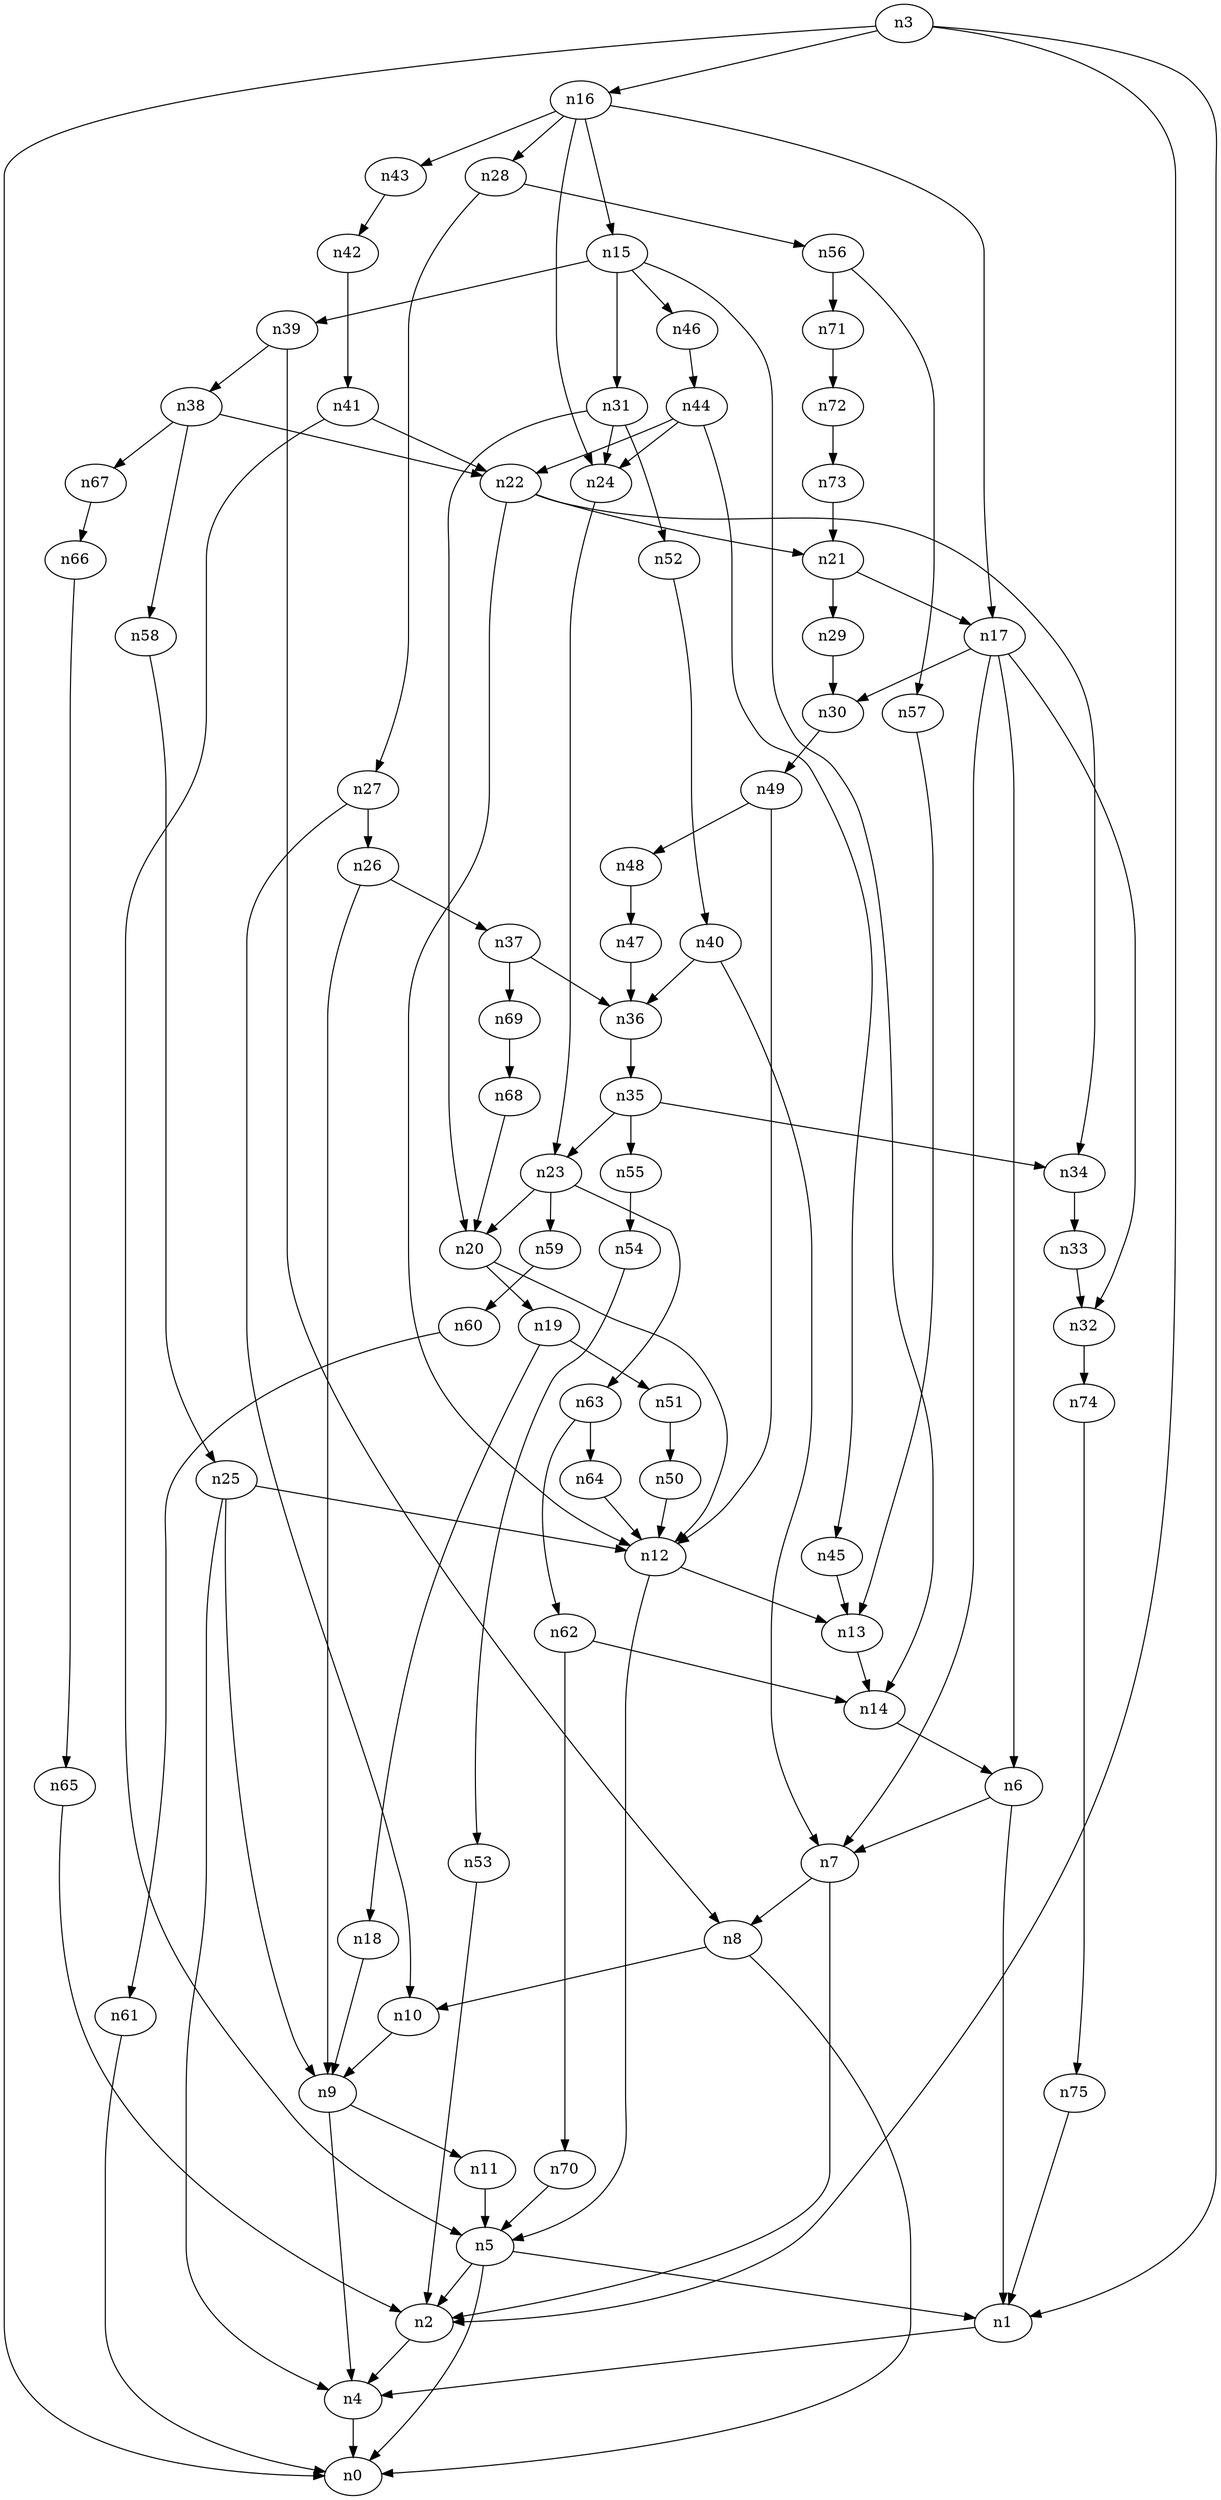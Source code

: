 digraph G {
	n1 -> n4	 [_graphml_id=e4];
	n2 -> n4	 [_graphml_id=e7];
	n3 -> n0	 [_graphml_id=e0];
	n3 -> n1	 [_graphml_id=e3];
	n3 -> n2	 [_graphml_id=e6];
	n3 -> n16	 [_graphml_id=e25];
	n4 -> n0	 [_graphml_id=e1];
	n5 -> n0	 [_graphml_id=e2];
	n5 -> n1	 [_graphml_id=e5];
	n5 -> n2	 [_graphml_id=e8];
	n6 -> n1	 [_graphml_id=e9];
	n6 -> n7	 [_graphml_id=e10];
	n7 -> n2	 [_graphml_id=e18];
	n7 -> n8	 [_graphml_id=e11];
	n8 -> n0	 [_graphml_id=e12];
	n8 -> n10	 [_graphml_id=e15];
	n9 -> n4	 [_graphml_id=e13];
	n9 -> n11	 [_graphml_id=e16];
	n10 -> n9	 [_graphml_id=e14];
	n11 -> n5	 [_graphml_id=e17];
	n12 -> n5	 [_graphml_id=e19];
	n12 -> n13	 [_graphml_id=e20];
	n13 -> n14	 [_graphml_id=e21];
	n14 -> n6	 [_graphml_id=e22];
	n15 -> n14	 [_graphml_id=e23];
	n15 -> n31	 [_graphml_id=e115];
	n15 -> n39	 [_graphml_id=e61];
	n15 -> n46	 [_graphml_id=e72];
	n16 -> n15	 [_graphml_id=e24];
	n16 -> n17	 [_graphml_id=e26];
	n16 -> n24	 [_graphml_id=e37];
	n16 -> n28	 [_graphml_id=e44];
	n16 -> n43	 [_graphml_id=e68];
	n17 -> n6	 [_graphml_id=e27];
	n17 -> n7	 [_graphml_id=e64];
	n17 -> n30	 [_graphml_id=e47];
	n17 -> n32	 [_graphml_id=e51];
	n18 -> n9	 [_graphml_id=e28];
	n19 -> n18	 [_graphml_id=e29];
	n19 -> n51	 [_graphml_id=e81];
	n20 -> n12	 [_graphml_id=e31];
	n20 -> n19	 [_graphml_id=e30];
	n21 -> n17	 [_graphml_id=e32];
	n21 -> n29	 [_graphml_id=e45];
	n22 -> n12	 [_graphml_id=e34];
	n22 -> n21	 [_graphml_id=e33];
	n22 -> n34	 [_graphml_id=e54];
	n23 -> n20	 [_graphml_id=e35];
	n23 -> n59	 [_graphml_id=e95];
	n23 -> n63	 [_graphml_id=e101];
	n24 -> n23	 [_graphml_id=e36];
	n25 -> n4	 [_graphml_id=e40];
	n25 -> n9	 [_graphml_id=e39];
	n25 -> n12	 [_graphml_id=e38];
	n26 -> n9	 [_graphml_id=e41];
	n26 -> n37	 [_graphml_id=e58];
	n27 -> n10	 [_graphml_id=e50];
	n27 -> n26	 [_graphml_id=e42];
	n28 -> n27	 [_graphml_id=e43];
	n28 -> n56	 [_graphml_id=e89];
	n29 -> n30	 [_graphml_id=e46];
	n30 -> n49	 [_graphml_id=e114];
	n31 -> n20	 [_graphml_id=e49];
	n31 -> n24	 [_graphml_id=e48];
	n31 -> n52	 [_graphml_id=e82];
	n32 -> n74	 [_graphml_id=e120];
	n33 -> n32	 [_graphml_id=e52];
	n34 -> n33	 [_graphml_id=e53];
	n35 -> n23	 [_graphml_id=e55];
	n35 -> n34	 [_graphml_id=e94];
	n35 -> n55	 [_graphml_id=e88];
	n36 -> n35	 [_graphml_id=e56];
	n37 -> n36	 [_graphml_id=e57];
	n37 -> n69	 [_graphml_id=e111];
	n38 -> n22	 [_graphml_id=e59];
	n38 -> n58	 [_graphml_id=e93];
	n38 -> n67	 [_graphml_id=e108];
	n39 -> n8	 [_graphml_id=e104];
	n39 -> n38	 [_graphml_id=e60];
	n40 -> n7	 [_graphml_id=e62];
	n40 -> n36	 [_graphml_id=e63];
	n41 -> n5	 [_graphml_id=e74];
	n41 -> n22	 [_graphml_id=e65];
	n42 -> n41	 [_graphml_id=e66];
	n43 -> n42	 [_graphml_id=e67];
	n44 -> n22	 [_graphml_id=e84];
	n44 -> n24	 [_graphml_id=e69];
	n44 -> n45	 [_graphml_id=e70];
	n45 -> n13	 [_graphml_id=e71];
	n46 -> n44	 [_graphml_id=e73];
	n47 -> n36	 [_graphml_id=e75];
	n48 -> n47	 [_graphml_id=e76];
	n49 -> n12	 [_graphml_id=e78];
	n49 -> n48	 [_graphml_id=e77];
	n50 -> n12	 [_graphml_id=e79];
	n51 -> n50	 [_graphml_id=e80];
	n52 -> n40	 [_graphml_id=e83];
	n53 -> n2	 [_graphml_id=e85];
	n54 -> n53	 [_graphml_id=e86];
	n55 -> n54	 [_graphml_id=e87];
	n56 -> n57	 [_graphml_id=e90];
	n56 -> n71	 [_graphml_id=e116];
	n57 -> n13	 [_graphml_id=e91];
	n58 -> n25	 [_graphml_id=e92];
	n59 -> n60	 [_graphml_id=e96];
	n60 -> n61	 [_graphml_id=e97];
	n61 -> n0	 [_graphml_id=e98];
	n62 -> n14	 [_graphml_id=e99];
	n62 -> n70	 [_graphml_id=e113];
	n63 -> n62	 [_graphml_id=e100];
	n63 -> n64	 [_graphml_id=e102];
	n64 -> n12	 [_graphml_id=e103];
	n65 -> n2	 [_graphml_id=e105];
	n66 -> n65	 [_graphml_id=e106];
	n67 -> n66	 [_graphml_id=e107];
	n68 -> n20	 [_graphml_id=e109];
	n69 -> n68	 [_graphml_id=e110];
	n70 -> n5	 [_graphml_id=e112];
	n71 -> n72	 [_graphml_id=e117];
	n72 -> n73	 [_graphml_id=e118];
	n73 -> n21	 [_graphml_id=e119];
	n74 -> n75	 [_graphml_id=e121];
	n75 -> n1	 [_graphml_id=e122];
}
